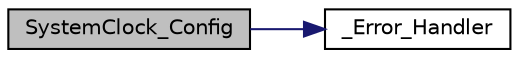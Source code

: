 digraph "SystemClock_Config"
{
  edge [fontname="Helvetica",fontsize="10",labelfontname="Helvetica",labelfontsize="10"];
  node [fontname="Helvetica",fontsize="10",shape=record];
  rankdir="LR";
  Node10 [label="SystemClock_Config",height=0.2,width=0.4,color="black", fillcolor="grey75", style="filled", fontcolor="black"];
  Node10 -> Node11 [color="midnightblue",fontsize="10",style="solid",fontname="Helvetica"];
  Node11 [label="_Error_Handler",height=0.2,width=0.4,color="black", fillcolor="white", style="filled",URL="$main_8c.html#a829116a51f1db1a72ebd1120f60719d5",tooltip="This function is executed in case of error occurrence. "];
}
